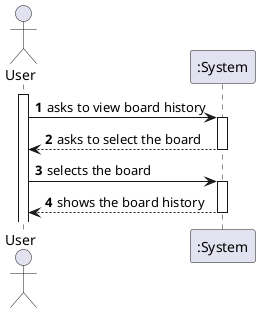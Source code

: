 @startuml US3009_SSD

autonumber

actor U as "User"

activate U

U -> ":System" : asks to view board history
activate ":System"

":System" --> U : asks to select the board
deactivate ":System"

U -> ":System" : selects the board
activate ":System"

":System" --> U : shows the board history
deactivate ":System"

@enduml

